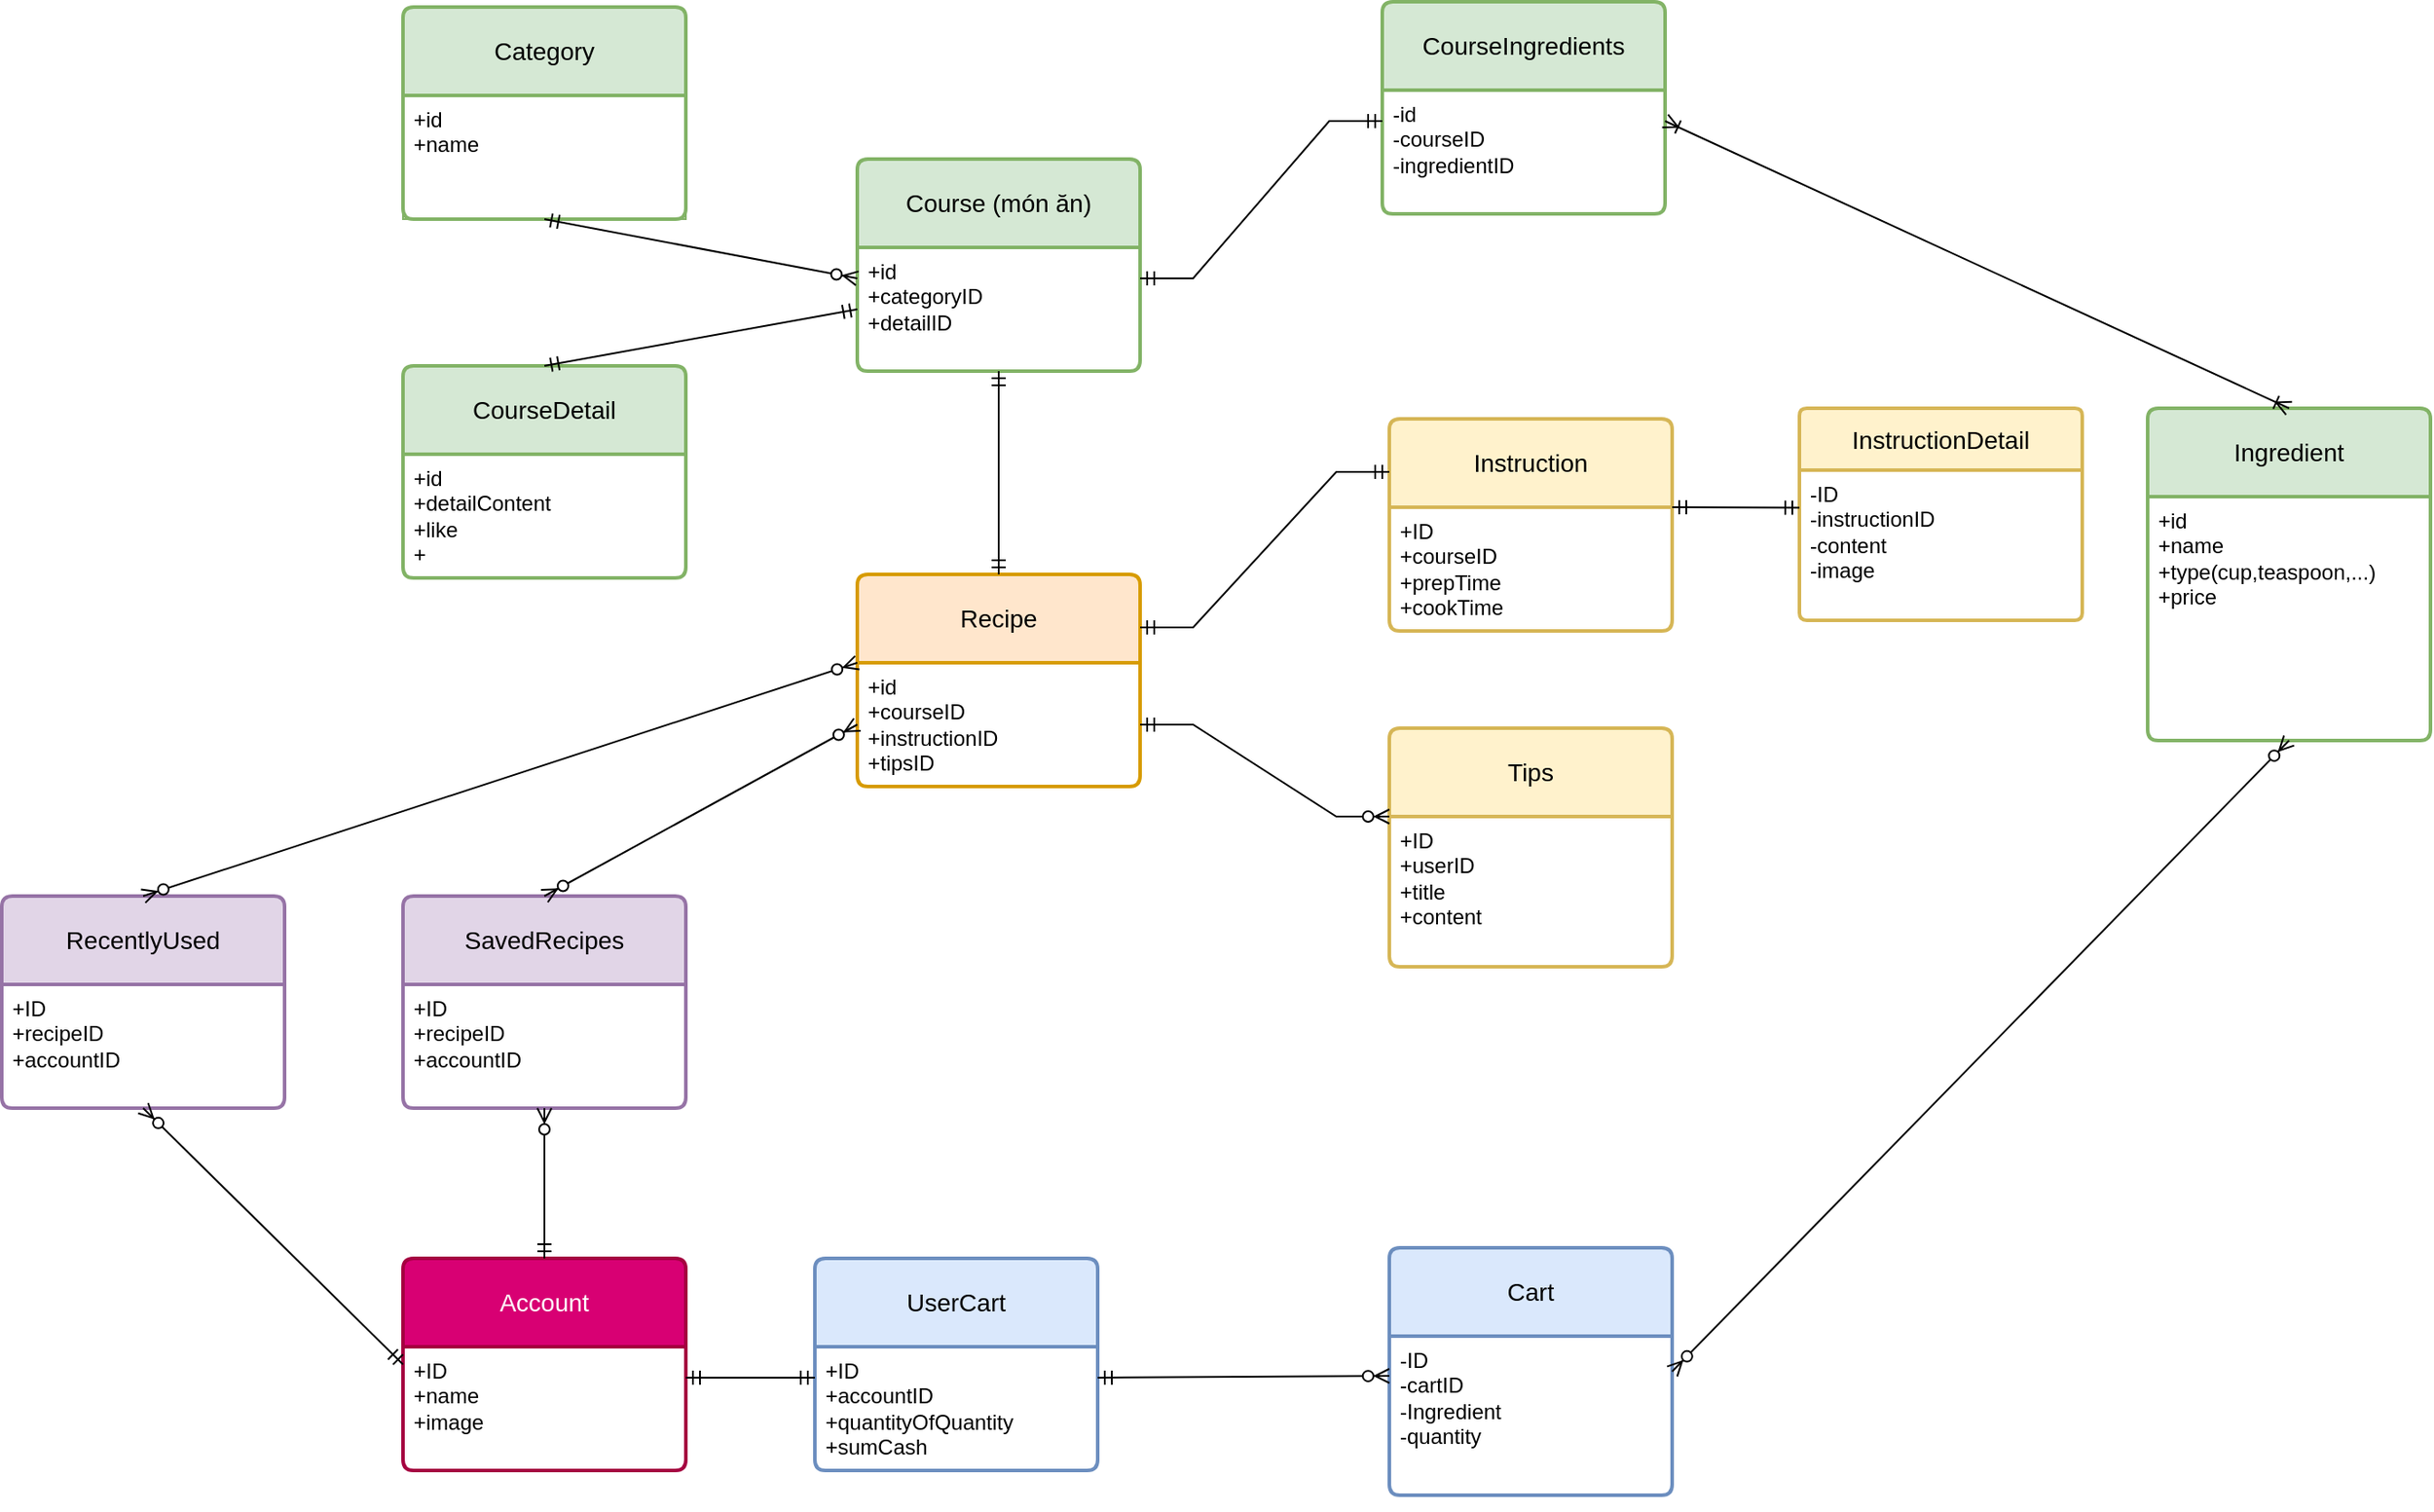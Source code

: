 <mxfile version="24.3.0" type="github">
  <diagram id="C5RBs43oDa-KdzZeNtuy" name="Page-1">
    <mxGraphModel dx="1707" dy="1022" grid="0" gridSize="10" guides="1" tooltips="1" connect="1" arrows="1" fold="1" page="0" pageScale="1" pageWidth="827" pageHeight="1169" math="0" shadow="0">
      <root>
        <mxCell id="WIyWlLk6GJQsqaUBKTNV-0" />
        <mxCell id="WIyWlLk6GJQsqaUBKTNV-1" parent="WIyWlLk6GJQsqaUBKTNV-0" />
        <mxCell id="35Hs7NP0xq-Xv4HMbrK9-0" value="Recipe" style="swimlane;childLayout=stackLayout;horizontal=1;startSize=50;horizontalStack=0;rounded=1;fontSize=14;fontStyle=0;strokeWidth=2;resizeParent=0;resizeLast=1;shadow=0;dashed=0;align=center;arcSize=4;whiteSpace=wrap;html=1;fillColor=#ffe6cc;swimlaneFillColor=default;strokeColor=#d79b00;" parent="WIyWlLk6GJQsqaUBKTNV-1" vertex="1">
          <mxGeometry x="73" y="538" width="160" height="120" as="geometry" />
        </mxCell>
        <mxCell id="35Hs7NP0xq-Xv4HMbrK9-1" value="+id&lt;div&gt;+courseID&lt;/div&gt;&lt;div&gt;+instructionID&lt;/div&gt;&lt;div&gt;+tipsID&lt;/div&gt;" style="align=left;strokeColor=none;fillColor=none;spacingLeft=4;fontSize=12;verticalAlign=top;resizable=0;rotatable=0;part=1;html=1;" parent="35Hs7NP0xq-Xv4HMbrK9-0" vertex="1">
          <mxGeometry y="50" width="160" height="70" as="geometry" />
        </mxCell>
        <mxCell id="35Hs7NP0xq-Xv4HMbrK9-2" value="Instruction" style="swimlane;childLayout=stackLayout;horizontal=1;startSize=50;horizontalStack=0;rounded=1;fontSize=14;fontStyle=0;strokeWidth=2;resizeParent=0;resizeLast=1;shadow=0;dashed=0;align=center;arcSize=4;whiteSpace=wrap;html=1;swimlaneFillColor=default;fillColor=#fff2cc;strokeColor=#d6b656;" parent="WIyWlLk6GJQsqaUBKTNV-1" vertex="1">
          <mxGeometry x="374" y="450" width="160" height="120" as="geometry" />
        </mxCell>
        <mxCell id="35Hs7NP0xq-Xv4HMbrK9-3" value="+ID&lt;div&gt;+courseID&lt;/div&gt;&lt;div&gt;+prepTime&lt;/div&gt;&lt;div&gt;+cookTime&lt;/div&gt;&lt;div&gt;&lt;br&gt;&lt;/div&gt;" style="align=left;strokeColor=none;fillColor=none;spacingLeft=4;fontSize=12;verticalAlign=top;resizable=0;rotatable=0;part=1;html=1;" parent="35Hs7NP0xq-Xv4HMbrK9-2" vertex="1">
          <mxGeometry y="50" width="160" height="70" as="geometry" />
        </mxCell>
        <mxCell id="35Hs7NP0xq-Xv4HMbrK9-6" value="Ingredient" style="swimlane;childLayout=stackLayout;horizontal=1;startSize=50;horizontalStack=0;rounded=1;fontSize=14;fontStyle=0;strokeWidth=2;resizeParent=0;resizeLast=1;shadow=0;dashed=0;align=center;arcSize=4;whiteSpace=wrap;html=1;swimlaneFillColor=default;fillColor=#d5e8d4;strokeColor=#82b366;" parent="WIyWlLk6GJQsqaUBKTNV-1" vertex="1">
          <mxGeometry x="803" y="444" width="160" height="188" as="geometry" />
        </mxCell>
        <mxCell id="35Hs7NP0xq-Xv4HMbrK9-7" value="+id&lt;div&gt;+name&lt;/div&gt;&lt;div&gt;+type(cup,teaspoon,...)&lt;/div&gt;&lt;div&gt;+price&lt;/div&gt;&lt;div&gt;&lt;br&gt;&lt;/div&gt;" style="align=left;strokeColor=none;fillColor=none;spacingLeft=4;fontSize=12;verticalAlign=top;resizable=0;rotatable=0;part=1;html=1;" parent="35Hs7NP0xq-Xv4HMbrK9-6" vertex="1">
          <mxGeometry y="50" width="160" height="138" as="geometry" />
        </mxCell>
        <mxCell id="35Hs7NP0xq-Xv4HMbrK9-8" value="Course (món ăn)" style="swimlane;childLayout=stackLayout;horizontal=1;startSize=50;horizontalStack=0;rounded=1;fontSize=14;fontStyle=0;strokeWidth=2;resizeParent=0;resizeLast=1;shadow=0;dashed=0;align=center;arcSize=4;whiteSpace=wrap;html=1;swimlaneFillColor=default;fillColor=#d5e8d4;strokeColor=#82b366;" parent="WIyWlLk6GJQsqaUBKTNV-1" vertex="1">
          <mxGeometry x="73" y="303" width="160" height="120" as="geometry" />
        </mxCell>
        <mxCell id="35Hs7NP0xq-Xv4HMbrK9-9" value="+id&lt;div&gt;+categoryID&lt;/div&gt;&lt;div&gt;+detailID&lt;/div&gt;&lt;div&gt;&lt;br&gt;&lt;/div&gt;" style="align=left;strokeColor=none;fillColor=none;spacingLeft=4;fontSize=12;verticalAlign=top;resizable=0;rotatable=0;part=1;html=1;" parent="35Hs7NP0xq-Xv4HMbrK9-8" vertex="1">
          <mxGeometry y="50" width="160" height="70" as="geometry" />
        </mxCell>
        <mxCell id="35Hs7NP0xq-Xv4HMbrK9-10" value="CourseDetail" style="swimlane;childLayout=stackLayout;horizontal=1;startSize=50;horizontalStack=0;rounded=1;fontSize=14;fontStyle=0;strokeWidth=2;resizeParent=0;resizeLast=1;shadow=0;dashed=0;align=center;arcSize=4;whiteSpace=wrap;html=1;swimlaneFillColor=default;fillColor=#d5e8d4;strokeColor=#82b366;" parent="WIyWlLk6GJQsqaUBKTNV-1" vertex="1">
          <mxGeometry x="-184" y="420" width="160" height="120" as="geometry" />
        </mxCell>
        <mxCell id="35Hs7NP0xq-Xv4HMbrK9-11" value="+id&lt;div&gt;+detailContent&lt;/div&gt;&lt;div&gt;+like&lt;/div&gt;&lt;div&gt;+&amp;nbsp;&amp;nbsp;&lt;/div&gt;" style="align=left;strokeColor=none;fillColor=none;spacingLeft=4;fontSize=12;verticalAlign=top;resizable=0;rotatable=0;part=1;html=1;" parent="35Hs7NP0xq-Xv4HMbrK9-10" vertex="1">
          <mxGeometry y="50" width="160" height="70" as="geometry" />
        </mxCell>
        <mxCell id="35Hs7NP0xq-Xv4HMbrK9-14" value="InstructionDetail" style="swimlane;childLayout=stackLayout;horizontal=1;startSize=35;horizontalStack=0;rounded=1;fontSize=14;fontStyle=0;strokeWidth=2;resizeParent=0;resizeLast=1;shadow=0;dashed=0;align=center;arcSize=4;whiteSpace=wrap;html=1;swimlaneFillColor=default;fillColor=#fff2cc;strokeColor=#d6b656;" parent="WIyWlLk6GJQsqaUBKTNV-1" vertex="1">
          <mxGeometry x="606" y="444" width="160" height="120" as="geometry" />
        </mxCell>
        <mxCell id="35Hs7NP0xq-Xv4HMbrK9-15" value="-ID&amp;nbsp;&amp;nbsp;&lt;div&gt;-instructionID&lt;/div&gt;&lt;div&gt;-content&lt;/div&gt;&lt;div&gt;-image&lt;/div&gt;&lt;div&gt;&lt;br&gt;&lt;/div&gt;" style="align=left;strokeColor=none;fillColor=none;spacingLeft=4;fontSize=12;verticalAlign=top;resizable=0;rotatable=0;part=1;html=1;" parent="35Hs7NP0xq-Xv4HMbrK9-14" vertex="1">
          <mxGeometry y="35" width="160" height="85" as="geometry" />
        </mxCell>
        <mxCell id="35Hs7NP0xq-Xv4HMbrK9-16" value="Tips" style="swimlane;childLayout=stackLayout;horizontal=1;startSize=50;horizontalStack=0;rounded=1;fontSize=14;fontStyle=0;strokeWidth=2;resizeParent=0;resizeLast=1;shadow=0;dashed=0;align=center;arcSize=4;whiteSpace=wrap;html=1;swimlaneFillColor=default;fillColor=#fff2cc;strokeColor=#d6b656;" parent="WIyWlLk6GJQsqaUBKTNV-1" vertex="1">
          <mxGeometry x="374" y="625" width="160" height="135" as="geometry" />
        </mxCell>
        <mxCell id="35Hs7NP0xq-Xv4HMbrK9-17" value="+ID&lt;div&gt;+userID&lt;/div&gt;&lt;div&gt;+title&lt;/div&gt;&lt;div&gt;+content&lt;/div&gt;&lt;div&gt;&amp;nbsp;&lt;/div&gt;" style="align=left;strokeColor=none;fillColor=none;spacingLeft=4;fontSize=12;verticalAlign=top;resizable=0;rotatable=0;part=1;html=1;" parent="35Hs7NP0xq-Xv4HMbrK9-16" vertex="1">
          <mxGeometry y="50" width="160" height="85" as="geometry" />
        </mxCell>
        <mxCell id="35Hs7NP0xq-Xv4HMbrK9-22" value="CourseIngredients" style="swimlane;childLayout=stackLayout;horizontal=1;startSize=50;horizontalStack=0;rounded=1;fontSize=14;fontStyle=0;strokeWidth=2;resizeParent=0;resizeLast=1;shadow=0;dashed=0;align=center;arcSize=4;whiteSpace=wrap;html=1;swimlaneFillColor=default;fillColor=#d5e8d4;strokeColor=#82b366;" parent="WIyWlLk6GJQsqaUBKTNV-1" vertex="1">
          <mxGeometry x="370" y="214" width="160" height="120" as="geometry" />
        </mxCell>
        <mxCell id="35Hs7NP0xq-Xv4HMbrK9-23" value="&lt;div&gt;-id&lt;/div&gt;-courseID&lt;div&gt;&lt;span style=&quot;background-color: initial;&quot;&gt;-ingredientID&lt;/span&gt;&lt;/div&gt;&lt;div&gt;&lt;span style=&quot;background-color: initial;&quot;&gt;&amp;nbsp;&lt;/span&gt;&lt;/div&gt;" style="align=left;strokeColor=none;fillColor=none;spacingLeft=4;fontSize=12;verticalAlign=top;resizable=0;rotatable=0;part=1;html=1;" parent="35Hs7NP0xq-Xv4HMbrK9-22" vertex="1">
          <mxGeometry y="50" width="160" height="70" as="geometry" />
        </mxCell>
        <mxCell id="35Hs7NP0xq-Xv4HMbrK9-24" value="Account" style="swimlane;childLayout=stackLayout;horizontal=1;startSize=50;horizontalStack=0;rounded=1;fontSize=14;fontStyle=0;strokeWidth=2;resizeParent=0;resizeLast=1;shadow=0;dashed=0;align=center;arcSize=4;whiteSpace=wrap;html=1;swimlaneFillColor=default;fillColor=#d80073;fontColor=#ffffff;strokeColor=#A50040;" parent="WIyWlLk6GJQsqaUBKTNV-1" vertex="1">
          <mxGeometry x="-184" y="925" width="160" height="120" as="geometry" />
        </mxCell>
        <mxCell id="35Hs7NP0xq-Xv4HMbrK9-25" value="+ID&lt;div&gt;+name&lt;/div&gt;&lt;div&gt;+image&lt;/div&gt;" style="align=left;strokeColor=none;fillColor=none;spacingLeft=4;fontSize=12;verticalAlign=top;resizable=0;rotatable=0;part=1;html=1;" parent="35Hs7NP0xq-Xv4HMbrK9-24" vertex="1">
          <mxGeometry y="50" width="160" height="70" as="geometry" />
        </mxCell>
        <mxCell id="35Hs7NP0xq-Xv4HMbrK9-29" value="RecentlyUsed" style="swimlane;childLayout=stackLayout;horizontal=1;startSize=50;horizontalStack=0;rounded=1;fontSize=14;fontStyle=0;strokeWidth=2;resizeParent=0;resizeLast=1;shadow=0;dashed=0;align=center;arcSize=4;whiteSpace=wrap;html=1;swimlaneFillColor=default;fillColor=#e1d5e7;strokeColor=#9673a6;" parent="WIyWlLk6GJQsqaUBKTNV-1" vertex="1">
          <mxGeometry x="-411" y="720" width="160" height="120" as="geometry" />
        </mxCell>
        <mxCell id="35Hs7NP0xq-Xv4HMbrK9-30" value="+ID&lt;div&gt;+recipeID&lt;/div&gt;&lt;div&gt;+accountID&lt;/div&gt;" style="align=left;strokeColor=none;fillColor=none;spacingLeft=4;fontSize=12;verticalAlign=top;resizable=0;rotatable=0;part=1;html=1;swimlaneFillColor=default;" parent="35Hs7NP0xq-Xv4HMbrK9-29" vertex="1">
          <mxGeometry y="50" width="160" height="70" as="geometry" />
        </mxCell>
        <mxCell id="35Hs7NP0xq-Xv4HMbrK9-31" value="Category" style="swimlane;childLayout=stackLayout;horizontal=1;startSize=50;horizontalStack=0;rounded=1;fontSize=14;fontStyle=0;strokeWidth=2;resizeParent=0;resizeLast=1;shadow=0;dashed=0;align=center;arcSize=4;whiteSpace=wrap;html=1;swimlaneFillColor=default;fillColor=#d5e8d4;strokeColor=#82b366;" parent="WIyWlLk6GJQsqaUBKTNV-1" vertex="1">
          <mxGeometry x="-184" y="217" width="160" height="120" as="geometry" />
        </mxCell>
        <mxCell id="35Hs7NP0xq-Xv4HMbrK9-32" value="+id&lt;div&gt;+name&lt;/div&gt;&lt;div&gt;&lt;br&gt;&lt;/div&gt;" style="align=left;strokeColor=#82b366;fillColor=none;spacingLeft=4;fontSize=12;verticalAlign=top;resizable=0;rotatable=0;part=1;html=1;swimlaneFillColor=default;" parent="35Hs7NP0xq-Xv4HMbrK9-31" vertex="1">
          <mxGeometry y="50" width="160" height="70" as="geometry" />
        </mxCell>
        <mxCell id="35Hs7NP0xq-Xv4HMbrK9-33" value="UserCart" style="swimlane;childLayout=stackLayout;horizontal=1;startSize=50;horizontalStack=0;rounded=1;fontSize=14;fontStyle=0;strokeWidth=2;resizeParent=0;resizeLast=1;shadow=0;dashed=0;align=center;arcSize=4;whiteSpace=wrap;html=1;fillColor=#dae8fc;swimlaneFillColor=default;strokeColor=#6c8ebf;" parent="WIyWlLk6GJQsqaUBKTNV-1" vertex="1">
          <mxGeometry x="49" y="925" width="160" height="120" as="geometry" />
        </mxCell>
        <mxCell id="35Hs7NP0xq-Xv4HMbrK9-34" value="+ID&lt;div&gt;+accountID&lt;/div&gt;&lt;div&gt;+quantityOfQuantity&lt;/div&gt;&lt;div&gt;+sumCash&lt;/div&gt;" style="align=left;strokeColor=none;fillColor=none;spacingLeft=4;fontSize=12;verticalAlign=top;resizable=0;rotatable=0;part=1;html=1;" parent="35Hs7NP0xq-Xv4HMbrK9-33" vertex="1">
          <mxGeometry y="50" width="160" height="70" as="geometry" />
        </mxCell>
        <mxCell id="35Hs7NP0xq-Xv4HMbrK9-35" value="Cart" style="swimlane;childLayout=stackLayout;horizontal=1;startSize=50;horizontalStack=0;rounded=1;fontSize=14;fontStyle=0;strokeWidth=2;resizeParent=0;resizeLast=1;shadow=0;dashed=0;align=center;arcSize=4;whiteSpace=wrap;html=1;fillColor=#dae8fc;swimlaneFillColor=default;strokeColor=#6c8ebf;" parent="WIyWlLk6GJQsqaUBKTNV-1" vertex="1">
          <mxGeometry x="374" y="919" width="160" height="140" as="geometry" />
        </mxCell>
        <mxCell id="35Hs7NP0xq-Xv4HMbrK9-36" value="-ID&lt;div&gt;-cartID&lt;/div&gt;&lt;div&gt;-Ingredient&lt;/div&gt;&lt;div&gt;-quantity&lt;/div&gt;&lt;div&gt;&lt;br&gt;&lt;/div&gt;&lt;div&gt;&lt;br&gt;&lt;/div&gt;" style="align=left;strokeColor=none;fillColor=none;spacingLeft=4;fontSize=12;verticalAlign=top;resizable=0;rotatable=0;part=1;html=1;" parent="35Hs7NP0xq-Xv4HMbrK9-35" vertex="1">
          <mxGeometry y="50" width="160" height="90" as="geometry" />
        </mxCell>
        <mxCell id="qtsmlQAmPMHMi9I0C2ko-3" style="edgeStyle=orthogonalEdgeStyle;rounded=0;orthogonalLoop=1;jettySize=auto;html=1;exitX=0.5;exitY=1;exitDx=0;exitDy=0;" edge="1" parent="35Hs7NP0xq-Xv4HMbrK9-35" source="35Hs7NP0xq-Xv4HMbrK9-36" target="35Hs7NP0xq-Xv4HMbrK9-36">
          <mxGeometry relative="1" as="geometry" />
        </mxCell>
        <mxCell id="35Hs7NP0xq-Xv4HMbrK9-37" value="SavedRecipes" style="swimlane;childLayout=stackLayout;horizontal=1;startSize=50;horizontalStack=0;rounded=1;fontSize=14;fontStyle=0;strokeWidth=2;resizeParent=0;resizeLast=1;shadow=0;dashed=0;align=center;arcSize=4;whiteSpace=wrap;html=1;swimlaneFillColor=default;fillColor=#e1d5e7;strokeColor=#9673a6;" parent="WIyWlLk6GJQsqaUBKTNV-1" vertex="1">
          <mxGeometry x="-184" y="720" width="160" height="120" as="geometry" />
        </mxCell>
        <mxCell id="35Hs7NP0xq-Xv4HMbrK9-38" value="+ID&lt;div&gt;+recipeID&lt;/div&gt;&lt;div&gt;+accountID&lt;/div&gt;" style="align=left;strokeColor=none;fillColor=none;spacingLeft=4;fontSize=12;verticalAlign=top;resizable=0;rotatable=0;part=1;html=1;swimlaneFillColor=default;" parent="35Hs7NP0xq-Xv4HMbrK9-37" vertex="1">
          <mxGeometry y="50" width="160" height="70" as="geometry" />
        </mxCell>
        <mxCell id="35Hs7NP0xq-Xv4HMbrK9-39" value="" style="fontSize=12;html=1;endArrow=ERzeroToMany;startArrow=ERmandOne;rounded=0;exitX=0.5;exitY=1;exitDx=0;exitDy=0;entryX=0;entryY=0.25;entryDx=0;entryDy=0;" parent="WIyWlLk6GJQsqaUBKTNV-1" source="35Hs7NP0xq-Xv4HMbrK9-32" target="35Hs7NP0xq-Xv4HMbrK9-9" edge="1">
          <mxGeometry width="100" height="100" relative="1" as="geometry">
            <mxPoint x="636" y="581" as="sourcePoint" />
            <mxPoint x="736" y="481" as="targetPoint" />
          </mxGeometry>
        </mxCell>
        <mxCell id="35Hs7NP0xq-Xv4HMbrK9-40" value="" style="fontSize=12;html=1;endArrow=ERoneToMany;startArrow=ERoneToMany;rounded=0;entryX=0.5;entryY=0;entryDx=0;entryDy=0;exitX=1;exitY=0.25;exitDx=0;exitDy=0;" parent="WIyWlLk6GJQsqaUBKTNV-1" source="35Hs7NP0xq-Xv4HMbrK9-23" target="35Hs7NP0xq-Xv4HMbrK9-6" edge="1">
          <mxGeometry width="100" height="100" relative="1" as="geometry">
            <mxPoint x="423" y="474" as="sourcePoint" />
            <mxPoint x="523" y="374" as="targetPoint" />
          </mxGeometry>
        </mxCell>
        <mxCell id="35Hs7NP0xq-Xv4HMbrK9-42" value="" style="edgeStyle=entityRelationEdgeStyle;fontSize=12;html=1;endArrow=ERmandOne;startArrow=ERmandOne;rounded=0;entryX=0;entryY=0.25;entryDx=0;entryDy=0;exitX=1;exitY=0.25;exitDx=0;exitDy=0;" parent="WIyWlLk6GJQsqaUBKTNV-1" source="35Hs7NP0xq-Xv4HMbrK9-9" target="35Hs7NP0xq-Xv4HMbrK9-23" edge="1">
          <mxGeometry width="100" height="100" relative="1" as="geometry">
            <mxPoint x="370" y="473" as="sourcePoint" />
            <mxPoint x="470" y="373" as="targetPoint" />
          </mxGeometry>
        </mxCell>
        <mxCell id="35Hs7NP0xq-Xv4HMbrK9-43" value="" style="fontSize=12;html=1;endArrow=ERmandOne;startArrow=ERmandOne;rounded=0;entryX=0;entryY=0.5;entryDx=0;entryDy=0;exitX=0.5;exitY=0;exitDx=0;exitDy=0;" parent="WIyWlLk6GJQsqaUBKTNV-1" source="35Hs7NP0xq-Xv4HMbrK9-10" target="35Hs7NP0xq-Xv4HMbrK9-9" edge="1">
          <mxGeometry width="100" height="100" relative="1" as="geometry">
            <mxPoint x="370" y="473" as="sourcePoint" />
            <mxPoint x="470" y="373" as="targetPoint" />
          </mxGeometry>
        </mxCell>
        <mxCell id="35Hs7NP0xq-Xv4HMbrK9-44" value="" style="fontSize=12;html=1;endArrow=ERmandOne;startArrow=ERmandOne;rounded=0;entryX=1;entryY=0;entryDx=0;entryDy=0;exitX=0;exitY=0.25;exitDx=0;exitDy=0;" parent="WIyWlLk6GJQsqaUBKTNV-1" source="35Hs7NP0xq-Xv4HMbrK9-15" target="35Hs7NP0xq-Xv4HMbrK9-3" edge="1">
          <mxGeometry width="100" height="100" relative="1" as="geometry">
            <mxPoint x="441" y="671" as="sourcePoint" />
            <mxPoint x="541" y="571" as="targetPoint" />
          </mxGeometry>
        </mxCell>
        <mxCell id="35Hs7NP0xq-Xv4HMbrK9-45" value="" style="fontSize=12;html=1;endArrow=ERmandOne;startArrow=ERmandOne;rounded=0;entryX=0.5;entryY=1;entryDx=0;entryDy=0;exitX=0.5;exitY=0;exitDx=0;exitDy=0;" parent="WIyWlLk6GJQsqaUBKTNV-1" source="35Hs7NP0xq-Xv4HMbrK9-0" target="35Hs7NP0xq-Xv4HMbrK9-9" edge="1">
          <mxGeometry width="100" height="100" relative="1" as="geometry">
            <mxPoint x="204" y="600" as="sourcePoint" />
            <mxPoint x="304" y="500" as="targetPoint" />
          </mxGeometry>
        </mxCell>
        <mxCell id="35Hs7NP0xq-Xv4HMbrK9-47" value="" style="edgeStyle=entityRelationEdgeStyle;fontSize=12;html=1;endArrow=ERzeroToMany;startArrow=ERmandOne;rounded=0;entryX=0;entryY=0;entryDx=0;entryDy=0;exitX=1;exitY=0.5;exitDx=0;exitDy=0;" parent="WIyWlLk6GJQsqaUBKTNV-1" source="35Hs7NP0xq-Xv4HMbrK9-1" target="35Hs7NP0xq-Xv4HMbrK9-17" edge="1">
          <mxGeometry width="100" height="100" relative="1" as="geometry">
            <mxPoint x="204" y="467" as="sourcePoint" />
            <mxPoint x="304" y="367" as="targetPoint" />
          </mxGeometry>
        </mxCell>
        <mxCell id="35Hs7NP0xq-Xv4HMbrK9-48" value="" style="edgeStyle=entityRelationEdgeStyle;fontSize=12;html=1;endArrow=ERmandOne;startArrow=ERmandOne;rounded=0;entryX=1;entryY=0.25;entryDx=0;entryDy=0;exitX=0;exitY=0.25;exitDx=0;exitDy=0;" parent="WIyWlLk6GJQsqaUBKTNV-1" source="35Hs7NP0xq-Xv4HMbrK9-34" target="35Hs7NP0xq-Xv4HMbrK9-25" edge="1">
          <mxGeometry width="100" height="100" relative="1" as="geometry">
            <mxPoint x="53" y="993" as="sourcePoint" />
            <mxPoint x="280" y="857" as="targetPoint" />
          </mxGeometry>
        </mxCell>
        <mxCell id="35Hs7NP0xq-Xv4HMbrK9-49" value="" style="fontSize=12;html=1;endArrow=ERzeroToMany;startArrow=ERmandOne;rounded=0;exitX=1;exitY=0.25;exitDx=0;exitDy=0;entryX=0;entryY=0.25;entryDx=0;entryDy=0;" parent="WIyWlLk6GJQsqaUBKTNV-1" source="35Hs7NP0xq-Xv4HMbrK9-34" target="35Hs7NP0xq-Xv4HMbrK9-36" edge="1">
          <mxGeometry width="100" height="100" relative="1" as="geometry">
            <mxPoint x="180" y="957" as="sourcePoint" />
            <mxPoint x="280" y="857" as="targetPoint" />
          </mxGeometry>
        </mxCell>
        <mxCell id="35Hs7NP0xq-Xv4HMbrK9-51" value="" style="fontSize=12;html=1;endArrow=ERzeroToMany;startArrow=ERmandOne;rounded=0;exitX=0.5;exitY=0;exitDx=0;exitDy=0;entryX=0.5;entryY=1;entryDx=0;entryDy=0;" parent="WIyWlLk6GJQsqaUBKTNV-1" source="35Hs7NP0xq-Xv4HMbrK9-24" target="35Hs7NP0xq-Xv4HMbrK9-38" edge="1">
          <mxGeometry width="100" height="100" relative="1" as="geometry">
            <mxPoint x="58" y="756" as="sourcePoint" />
            <mxPoint x="275" y="636" as="targetPoint" />
          </mxGeometry>
        </mxCell>
        <mxCell id="35Hs7NP0xq-Xv4HMbrK9-52" value="" style="fontSize=12;html=1;endArrow=ERzeroToMany;endFill=1;startArrow=ERzeroToMany;rounded=0;exitX=0.5;exitY=0;exitDx=0;exitDy=0;entryX=0;entryY=0.5;entryDx=0;entryDy=0;" parent="WIyWlLk6GJQsqaUBKTNV-1" source="35Hs7NP0xq-Xv4HMbrK9-37" target="35Hs7NP0xq-Xv4HMbrK9-1" edge="1">
          <mxGeometry width="100" height="100" relative="1" as="geometry">
            <mxPoint x="204" y="733" as="sourcePoint" />
            <mxPoint x="73" y="606" as="targetPoint" />
          </mxGeometry>
        </mxCell>
        <mxCell id="35Hs7NP0xq-Xv4HMbrK9-53" value="" style="fontSize=12;html=1;endArrow=ERzeroToMany;endFill=1;startArrow=ERzeroToMany;rounded=0;exitX=0.5;exitY=0;exitDx=0;exitDy=0;entryX=0;entryY=0;entryDx=0;entryDy=0;" parent="WIyWlLk6GJQsqaUBKTNV-1" source="35Hs7NP0xq-Xv4HMbrK9-29" target="35Hs7NP0xq-Xv4HMbrK9-1" edge="1">
          <mxGeometry width="100" height="100" relative="1" as="geometry">
            <mxPoint x="-65" y="727" as="sourcePoint" />
            <mxPoint x="83" y="633" as="targetPoint" />
          </mxGeometry>
        </mxCell>
        <mxCell id="35Hs7NP0xq-Xv4HMbrK9-54" value="" style="fontSize=12;html=1;endArrow=ERzeroToMany;startArrow=ERmandOne;rounded=0;exitX=0;exitY=0.5;exitDx=0;exitDy=0;entryX=0.5;entryY=1;entryDx=0;entryDy=0;" parent="WIyWlLk6GJQsqaUBKTNV-1" source="35Hs7NP0xq-Xv4HMbrK9-24" target="35Hs7NP0xq-Xv4HMbrK9-30" edge="1">
          <mxGeometry width="100" height="100" relative="1" as="geometry">
            <mxPoint x="-94" y="935" as="sourcePoint" />
            <mxPoint x="-94" y="850" as="targetPoint" />
          </mxGeometry>
        </mxCell>
        <mxCell id="qtsmlQAmPMHMi9I0C2ko-0" value="" style="edgeStyle=entityRelationEdgeStyle;fontSize=12;html=1;endArrow=ERmandOne;startArrow=ERmandOne;rounded=0;exitX=1;exitY=0.25;exitDx=0;exitDy=0;entryX=0;entryY=0.25;entryDx=0;entryDy=0;" edge="1" parent="WIyWlLk6GJQsqaUBKTNV-1" source="35Hs7NP0xq-Xv4HMbrK9-0" target="35Hs7NP0xq-Xv4HMbrK9-2">
          <mxGeometry width="100" height="100" relative="1" as="geometry">
            <mxPoint x="243" y="578" as="sourcePoint" />
            <mxPoint x="384" y="528" as="targetPoint" />
          </mxGeometry>
        </mxCell>
        <mxCell id="qtsmlQAmPMHMi9I0C2ko-1" value="" style="fontSize=12;html=1;endArrow=ERzeroToMany;endFill=1;startArrow=ERzeroToMany;rounded=0;entryX=0.5;entryY=1;entryDx=0;entryDy=0;exitX=1;exitY=0.5;exitDx=0;exitDy=0;" edge="1" parent="WIyWlLk6GJQsqaUBKTNV-1" source="35Hs7NP0xq-Xv4HMbrK9-35" target="35Hs7NP0xq-Xv4HMbrK9-7">
          <mxGeometry width="100" height="100" relative="1" as="geometry">
            <mxPoint x="409" y="935" as="sourcePoint" />
            <mxPoint x="163" y="668" as="targetPoint" />
          </mxGeometry>
        </mxCell>
      </root>
    </mxGraphModel>
  </diagram>
</mxfile>
